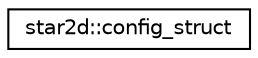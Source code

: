 digraph "Graphical Class Hierarchy"
{
  edge [fontname="Helvetica",fontsize="10",labelfontname="Helvetica",labelfontsize="10"];
  node [fontname="Helvetica",fontsize="10",shape=record];
  rankdir="LR";
  Node1 [label="star2d::config_struct",height=0.2,width=0.4,color="black", fillcolor="white", style="filled",URL="$structstar2d_1_1config__struct.html"];
}
